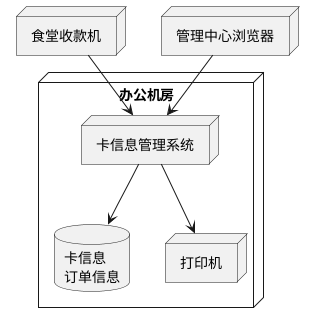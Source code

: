 @startuml
node 办公机房 {
    database mysql [
        卡信息
        订单信息
    ] 
    node 卡信息管理系统
    node 打印机
    卡信息管理系统 --> mysql
    卡信息管理系统 --> 打印机
}

node 食堂收款机
node 管理中心浏览器

食堂收款机 --> 卡信息管理系统
管理中心浏览器 --> 卡信息管理系统








@enduml
